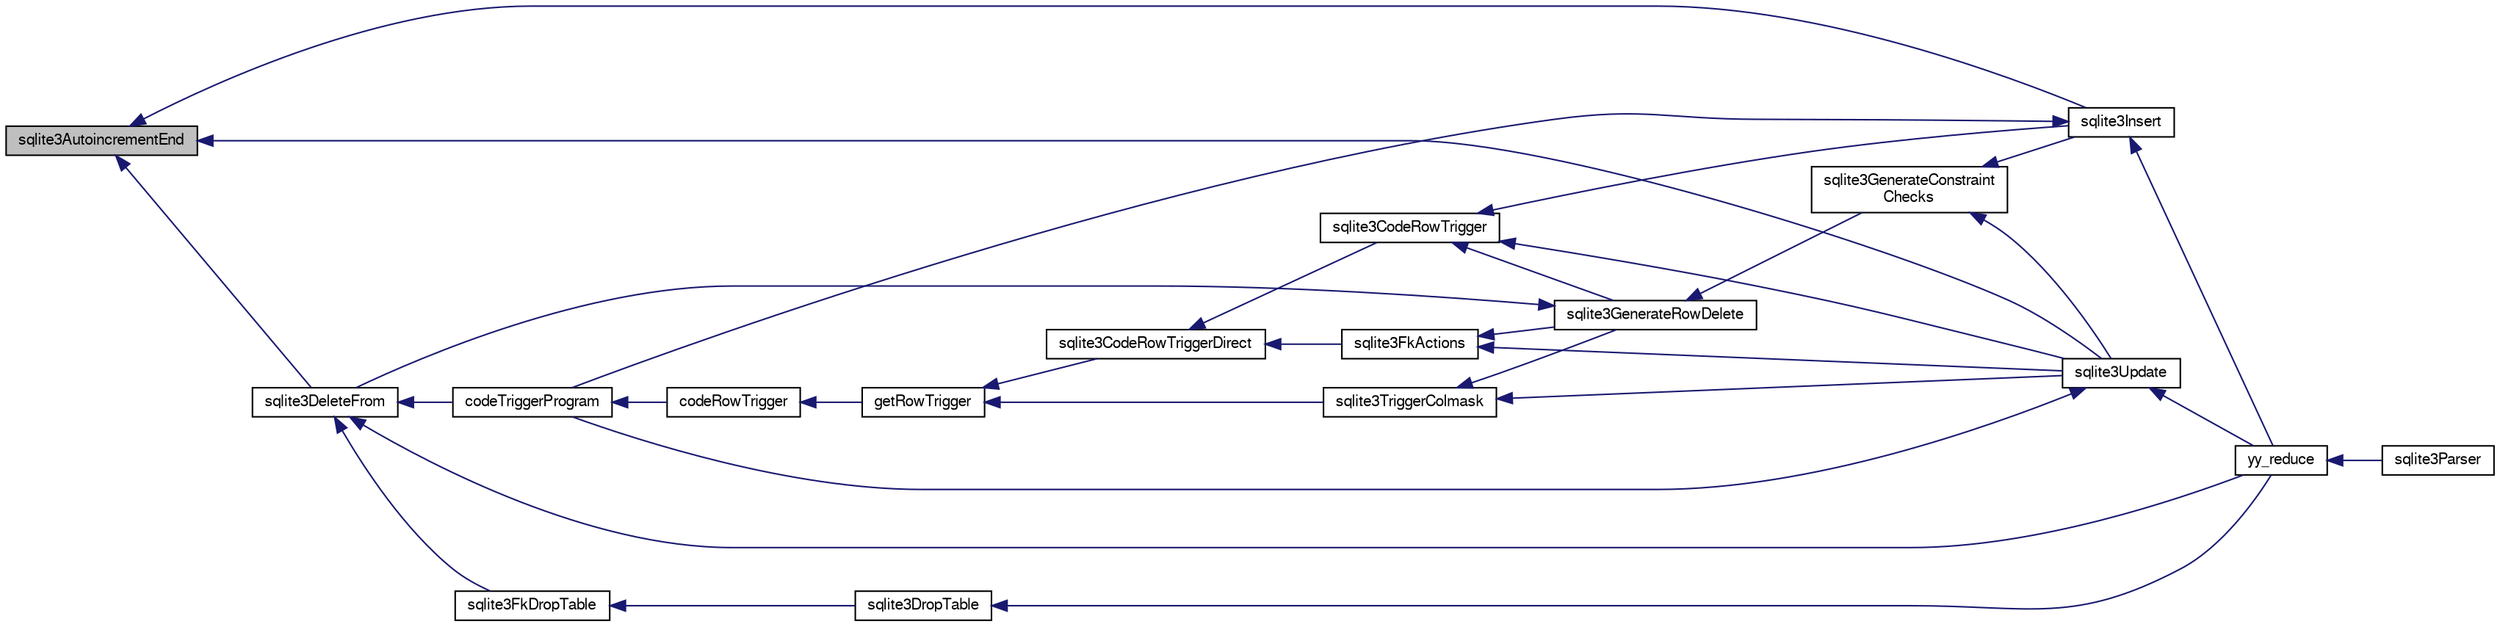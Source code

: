 digraph "sqlite3AutoincrementEnd"
{
  edge [fontname="FreeSans",fontsize="10",labelfontname="FreeSans",labelfontsize="10"];
  node [fontname="FreeSans",fontsize="10",shape=record];
  rankdir="LR";
  Node426789 [label="sqlite3AutoincrementEnd",height=0.2,width=0.4,color="black", fillcolor="grey75", style="filled", fontcolor="black"];
  Node426789 -> Node426790 [dir="back",color="midnightblue",fontsize="10",style="solid",fontname="FreeSans"];
  Node426790 [label="sqlite3DeleteFrom",height=0.2,width=0.4,color="black", fillcolor="white", style="filled",URL="$sqlite3_8c.html#ab9b4b45349188b49eabb23f94608a091"];
  Node426790 -> Node426791 [dir="back",color="midnightblue",fontsize="10",style="solid",fontname="FreeSans"];
  Node426791 [label="sqlite3FkDropTable",height=0.2,width=0.4,color="black", fillcolor="white", style="filled",URL="$sqlite3_8c.html#a1218c6fc74e89152ceaa4760e82f5ef9"];
  Node426791 -> Node426792 [dir="back",color="midnightblue",fontsize="10",style="solid",fontname="FreeSans"];
  Node426792 [label="sqlite3DropTable",height=0.2,width=0.4,color="black", fillcolor="white", style="filled",URL="$sqlite3_8c.html#a5534f77364b5568783c0e50db3c9defb"];
  Node426792 -> Node426793 [dir="back",color="midnightblue",fontsize="10",style="solid",fontname="FreeSans"];
  Node426793 [label="yy_reduce",height=0.2,width=0.4,color="black", fillcolor="white", style="filled",URL="$sqlite3_8c.html#a7c419a9b25711c666a9a2449ef377f14"];
  Node426793 -> Node426794 [dir="back",color="midnightblue",fontsize="10",style="solid",fontname="FreeSans"];
  Node426794 [label="sqlite3Parser",height=0.2,width=0.4,color="black", fillcolor="white", style="filled",URL="$sqlite3_8c.html#a0327d71a5fabe0b6a343d78a2602e72a"];
  Node426790 -> Node426795 [dir="back",color="midnightblue",fontsize="10",style="solid",fontname="FreeSans"];
  Node426795 [label="codeTriggerProgram",height=0.2,width=0.4,color="black", fillcolor="white", style="filled",URL="$sqlite3_8c.html#a120801f59d9281d201d2ff4b2606836e"];
  Node426795 -> Node426796 [dir="back",color="midnightblue",fontsize="10",style="solid",fontname="FreeSans"];
  Node426796 [label="codeRowTrigger",height=0.2,width=0.4,color="black", fillcolor="white", style="filled",URL="$sqlite3_8c.html#a463cea5aaaf388b560b206570a0022fc"];
  Node426796 -> Node426797 [dir="back",color="midnightblue",fontsize="10",style="solid",fontname="FreeSans"];
  Node426797 [label="getRowTrigger",height=0.2,width=0.4,color="black", fillcolor="white", style="filled",URL="$sqlite3_8c.html#a69626ef20b540d1a2b19cf56f3f45689"];
  Node426797 -> Node426798 [dir="back",color="midnightblue",fontsize="10",style="solid",fontname="FreeSans"];
  Node426798 [label="sqlite3CodeRowTriggerDirect",height=0.2,width=0.4,color="black", fillcolor="white", style="filled",URL="$sqlite3_8c.html#ad92829f9001bcf89a0299dad5a48acd4"];
  Node426798 -> Node426799 [dir="back",color="midnightblue",fontsize="10",style="solid",fontname="FreeSans"];
  Node426799 [label="sqlite3FkActions",height=0.2,width=0.4,color="black", fillcolor="white", style="filled",URL="$sqlite3_8c.html#a39159bd1623724946c22355ba7f3ef90"];
  Node426799 -> Node426800 [dir="back",color="midnightblue",fontsize="10",style="solid",fontname="FreeSans"];
  Node426800 [label="sqlite3GenerateRowDelete",height=0.2,width=0.4,color="black", fillcolor="white", style="filled",URL="$sqlite3_8c.html#a2c76cbf3027fc18fdbb8cb4cd96b77d9"];
  Node426800 -> Node426790 [dir="back",color="midnightblue",fontsize="10",style="solid",fontname="FreeSans"];
  Node426800 -> Node426801 [dir="back",color="midnightblue",fontsize="10",style="solid",fontname="FreeSans"];
  Node426801 [label="sqlite3GenerateConstraint\lChecks",height=0.2,width=0.4,color="black", fillcolor="white", style="filled",URL="$sqlite3_8c.html#aef639c1e6a0c0a67ca6e7690ad931bd2"];
  Node426801 -> Node426802 [dir="back",color="midnightblue",fontsize="10",style="solid",fontname="FreeSans"];
  Node426802 [label="sqlite3Insert",height=0.2,width=0.4,color="black", fillcolor="white", style="filled",URL="$sqlite3_8c.html#a5b17c9c2000bae6bdff8e6be48d7dc2b"];
  Node426802 -> Node426795 [dir="back",color="midnightblue",fontsize="10",style="solid",fontname="FreeSans"];
  Node426802 -> Node426793 [dir="back",color="midnightblue",fontsize="10",style="solid",fontname="FreeSans"];
  Node426801 -> Node426803 [dir="back",color="midnightblue",fontsize="10",style="solid",fontname="FreeSans"];
  Node426803 [label="sqlite3Update",height=0.2,width=0.4,color="black", fillcolor="white", style="filled",URL="$sqlite3_8c.html#ac5aa67c46e8cc8174566fabe6809fafa"];
  Node426803 -> Node426795 [dir="back",color="midnightblue",fontsize="10",style="solid",fontname="FreeSans"];
  Node426803 -> Node426793 [dir="back",color="midnightblue",fontsize="10",style="solid",fontname="FreeSans"];
  Node426799 -> Node426803 [dir="back",color="midnightblue",fontsize="10",style="solid",fontname="FreeSans"];
  Node426798 -> Node426804 [dir="back",color="midnightblue",fontsize="10",style="solid",fontname="FreeSans"];
  Node426804 [label="sqlite3CodeRowTrigger",height=0.2,width=0.4,color="black", fillcolor="white", style="filled",URL="$sqlite3_8c.html#a37f21393c74de4d01b16761ee9abacd9"];
  Node426804 -> Node426800 [dir="back",color="midnightblue",fontsize="10",style="solid",fontname="FreeSans"];
  Node426804 -> Node426802 [dir="back",color="midnightblue",fontsize="10",style="solid",fontname="FreeSans"];
  Node426804 -> Node426803 [dir="back",color="midnightblue",fontsize="10",style="solid",fontname="FreeSans"];
  Node426797 -> Node426805 [dir="back",color="midnightblue",fontsize="10",style="solid",fontname="FreeSans"];
  Node426805 [label="sqlite3TriggerColmask",height=0.2,width=0.4,color="black", fillcolor="white", style="filled",URL="$sqlite3_8c.html#acace8e99e37ae5e84ea03c65e820c540"];
  Node426805 -> Node426800 [dir="back",color="midnightblue",fontsize="10",style="solid",fontname="FreeSans"];
  Node426805 -> Node426803 [dir="back",color="midnightblue",fontsize="10",style="solid",fontname="FreeSans"];
  Node426790 -> Node426793 [dir="back",color="midnightblue",fontsize="10",style="solid",fontname="FreeSans"];
  Node426789 -> Node426802 [dir="back",color="midnightblue",fontsize="10",style="solid",fontname="FreeSans"];
  Node426789 -> Node426803 [dir="back",color="midnightblue",fontsize="10",style="solid",fontname="FreeSans"];
}
